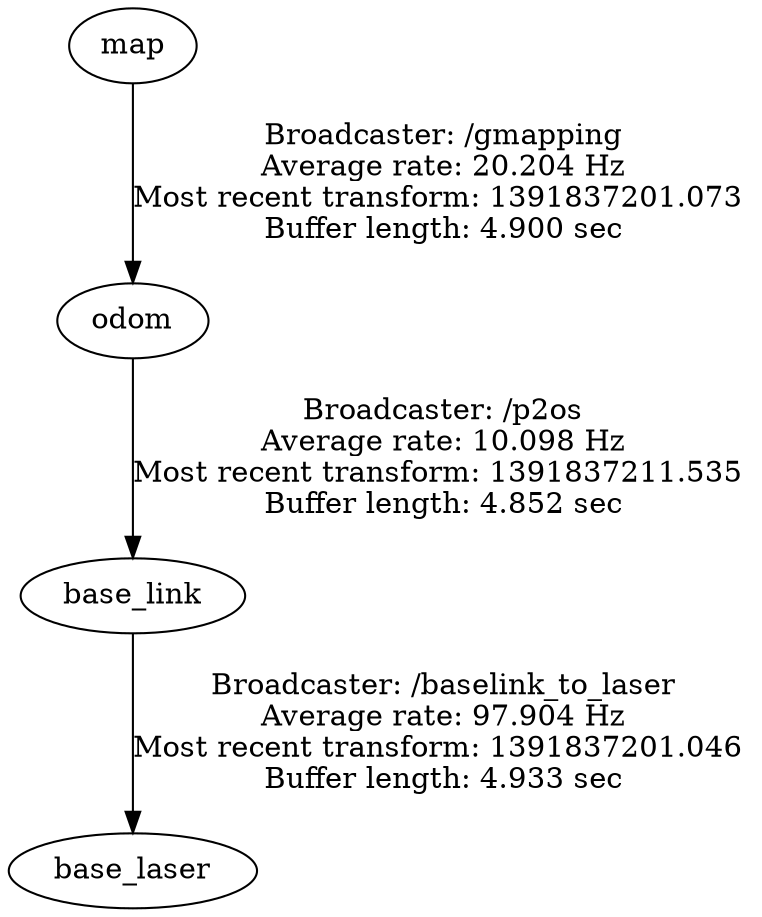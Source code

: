 digraph G {
"base_link" -> "base_laser"[label="Broadcaster: /baselink_to_laser\nAverage rate: 97.904 Hz\nMost recent transform: 1391837201.046 \nBuffer length: 4.933 sec\n"];
"odom" -> "base_link"[label="Broadcaster: /p2os\nAverage rate: 10.098 Hz\nMost recent transform: 1391837211.535 \nBuffer length: 4.852 sec\n"];
"map" -> "odom"[label="Broadcaster: /gmapping\nAverage rate: 20.204 Hz\nMost recent transform: 1391837201.073 \nBuffer length: 4.900 sec\n"];
}